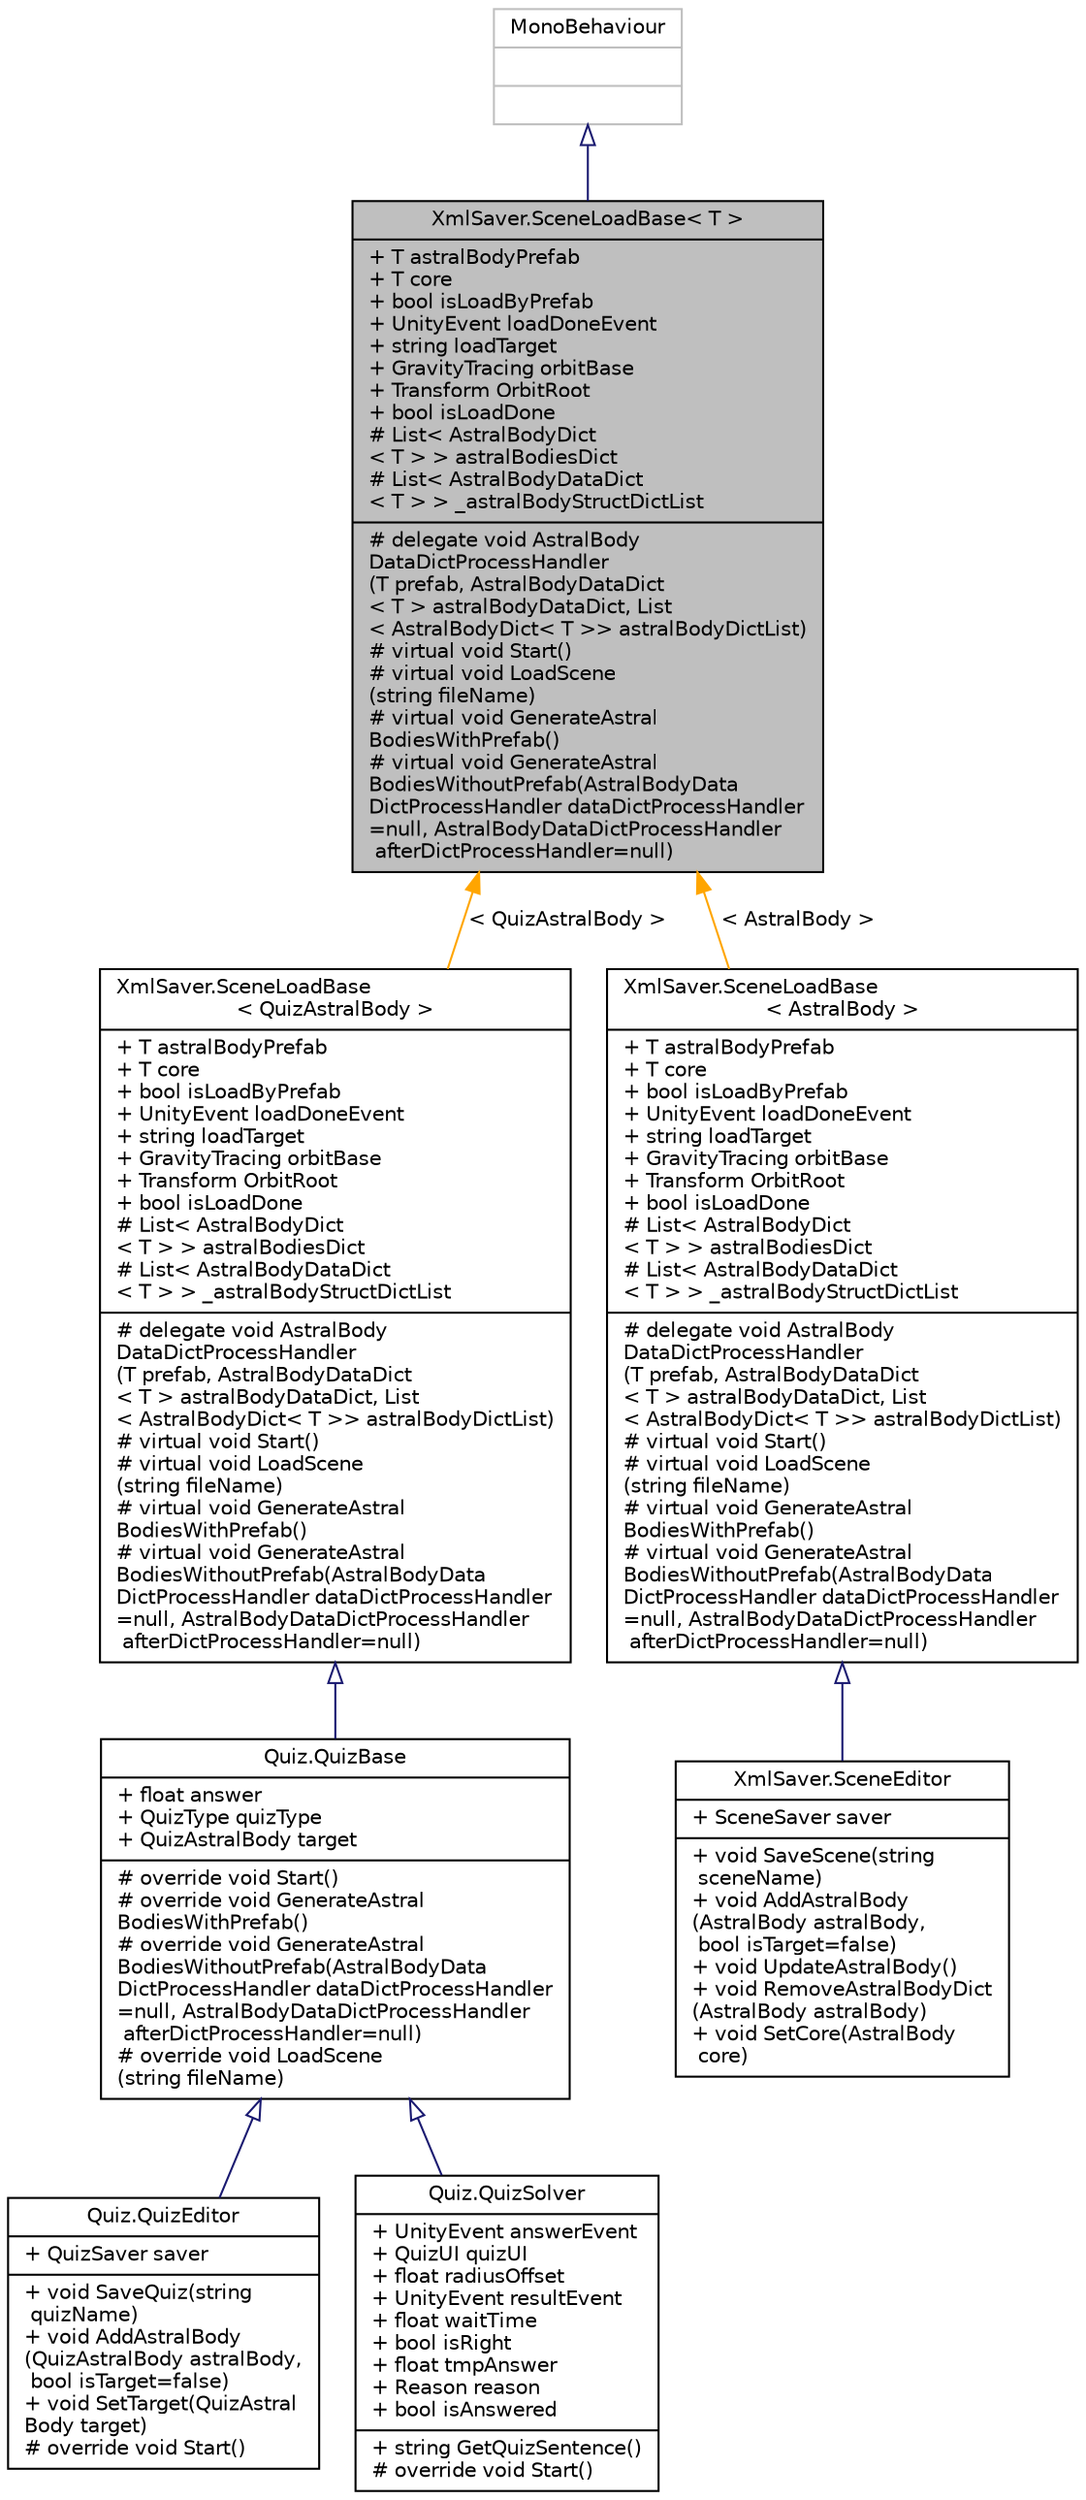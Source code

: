 digraph "XmlSaver.SceneLoadBase&lt; T &gt;"
{
 // INTERACTIVE_SVG=YES
 // LATEX_PDF_SIZE
  edge [fontname="Helvetica",fontsize="10",labelfontname="Helvetica",labelfontsize="10"];
  node [fontname="Helvetica",fontsize="10",shape=record];
  Node1 [label="{XmlSaver.SceneLoadBase\< T \>\n|+ T astralBodyPrefab\l+ T core\l+ bool isLoadByPrefab\l+ UnityEvent loadDoneEvent\l+ string loadTarget\l+ GravityTracing orbitBase\l+ Transform OrbitRoot\l+ bool isLoadDone\l# List\< AstralBodyDict\l\< T \> \> astralBodiesDict\l# List\< AstralBodyDataDict\l\< T \> \> _astralBodyStructDictList\l|# delegate void AstralBody\lDataDictProcessHandler\l(T prefab, AstralBodyDataDict\l\< T \> astralBodyDataDict, List\l\< AstralBodyDict\< T \>\> astralBodyDictList)\l# virtual void Start()\l# virtual void LoadScene\l(string fileName)\l# virtual void GenerateAstral\lBodiesWithPrefab()\l# virtual void GenerateAstral\lBodiesWithoutPrefab(AstralBodyData\lDictProcessHandler dataDictProcessHandler\l=null, AstralBodyDataDictProcessHandler\l afterDictProcessHandler=null)\l}",height=0.2,width=0.4,color="black", fillcolor="grey75", style="filled", fontcolor="black",tooltip="存档加载管理"];
  Node2 -> Node1 [dir="back",color="midnightblue",fontsize="10",style="solid",arrowtail="onormal",fontname="Helvetica"];
  Node2 [label="{MonoBehaviour\n||}",height=0.2,width=0.4,color="grey75", fillcolor="white", style="filled",tooltip=" "];
  Node1 -> Node3 [dir="back",color="orange",fontsize="10",style="solid",label=" \< QuizAstralBody \>" ,fontname="Helvetica"];
  Node3 [label="{XmlSaver.SceneLoadBase\l\< QuizAstralBody \>\n|+ T astralBodyPrefab\l+ T core\l+ bool isLoadByPrefab\l+ UnityEvent loadDoneEvent\l+ string loadTarget\l+ GravityTracing orbitBase\l+ Transform OrbitRoot\l+ bool isLoadDone\l# List\< AstralBodyDict\l\< T \> \> astralBodiesDict\l# List\< AstralBodyDataDict\l\< T \> \> _astralBodyStructDictList\l|# delegate void AstralBody\lDataDictProcessHandler\l(T prefab, AstralBodyDataDict\l\< T \> astralBodyDataDict, List\l\< AstralBodyDict\< T \>\> astralBodyDictList)\l# virtual void Start()\l# virtual void LoadScene\l(string fileName)\l# virtual void GenerateAstral\lBodiesWithPrefab()\l# virtual void GenerateAstral\lBodiesWithoutPrefab(AstralBodyData\lDictProcessHandler dataDictProcessHandler\l=null, AstralBodyDataDictProcessHandler\l afterDictProcessHandler=null)\l}",height=0.2,width=0.4,color="black", fillcolor="white", style="filled",URL="$class_xml_saver_1_1_scene_load_base.html",tooltip=" "];
  Node3 -> Node4 [dir="back",color="midnightblue",fontsize="10",style="solid",arrowtail="onormal",fontname="Helvetica"];
  Node4 [label="{Quiz.QuizBase\n|+ float answer\l+ QuizType quizType\l+ QuizAstralBody target\l|# override void Start()\l# override void GenerateAstral\lBodiesWithPrefab()\l# override void GenerateAstral\lBodiesWithoutPrefab(AstralBodyData\lDictProcessHandler dataDictProcessHandler\l=null, AstralBodyDataDictProcessHandler\l afterDictProcessHandler=null)\l# override void LoadScene\l(string fileName)\l}",height=0.2,width=0.4,color="black", fillcolor="white", style="filled",URL="$class_quiz_1_1_quiz_base.html",tooltip="问题管理"];
  Node4 -> Node5 [dir="back",color="midnightblue",fontsize="10",style="solid",arrowtail="onormal",fontname="Helvetica"];
  Node5 [label="{Quiz.QuizEditor\n|+ QuizSaver saver\l|+ void SaveQuiz(string\l quizName)\l+ void AddAstralBody\l(QuizAstralBody astralBody,\l bool isTarget=false)\l+ void SetTarget(QuizAstral\lBody target)\l# override void Start()\l}",height=0.2,width=0.4,color="black", fillcolor="white", style="filled",URL="$class_quiz_1_1_quiz_editor.html",tooltip="问题编辑器"];
  Node4 -> Node6 [dir="back",color="midnightblue",fontsize="10",style="solid",arrowtail="onormal",fontname="Helvetica"];
  Node6 [label="{Quiz.QuizSolver\n|+ UnityEvent answerEvent\l+ QuizUI quizUI\l+ float radiusOffset\l+ UnityEvent resultEvent\l+ float waitTime\l+ bool isRight\l+ float tmpAnswer\l+ Reason reason\l+ bool isAnswered\l|+ string GetQuizSentence()\l# override void Start()\l}",height=0.2,width=0.4,color="black", fillcolor="white", style="filled",URL="$class_quiz_1_1_quiz_solver.html",tooltip="解题管理"];
  Node1 -> Node7 [dir="back",color="orange",fontsize="10",style="solid",label=" \< AstralBody \>" ,fontname="Helvetica"];
  Node7 [label="{XmlSaver.SceneLoadBase\l\< AstralBody \>\n|+ T astralBodyPrefab\l+ T core\l+ bool isLoadByPrefab\l+ UnityEvent loadDoneEvent\l+ string loadTarget\l+ GravityTracing orbitBase\l+ Transform OrbitRoot\l+ bool isLoadDone\l# List\< AstralBodyDict\l\< T \> \> astralBodiesDict\l# List\< AstralBodyDataDict\l\< T \> \> _astralBodyStructDictList\l|# delegate void AstralBody\lDataDictProcessHandler\l(T prefab, AstralBodyDataDict\l\< T \> astralBodyDataDict, List\l\< AstralBodyDict\< T \>\> astralBodyDictList)\l# virtual void Start()\l# virtual void LoadScene\l(string fileName)\l# virtual void GenerateAstral\lBodiesWithPrefab()\l# virtual void GenerateAstral\lBodiesWithoutPrefab(AstralBodyData\lDictProcessHandler dataDictProcessHandler\l=null, AstralBodyDataDictProcessHandler\l afterDictProcessHandler=null)\l}",height=0.2,width=0.4,color="black", fillcolor="white", style="filled",URL="$class_xml_saver_1_1_scene_load_base.html",tooltip=" "];
  Node7 -> Node8 [dir="back",color="midnightblue",fontsize="10",style="solid",arrowtail="onormal",fontname="Helvetica"];
  Node8 [label="{XmlSaver.SceneEditor\n|+ SceneSaver saver\l|+ void SaveScene(string\l sceneName)\l+ void AddAstralBody\l(AstralBody astralBody,\l bool isTarget=false)\l+ void UpdateAstralBody()\l+ void RemoveAstralBodyDict\l(AstralBody astralBody)\l+ void SetCore(AstralBody\l core)\l}",height=0.2,width=0.4,color="black", fillcolor="white", style="filled",URL="$class_xml_saver_1_1_scene_editor.html",tooltip="场景编辑器"];
}
